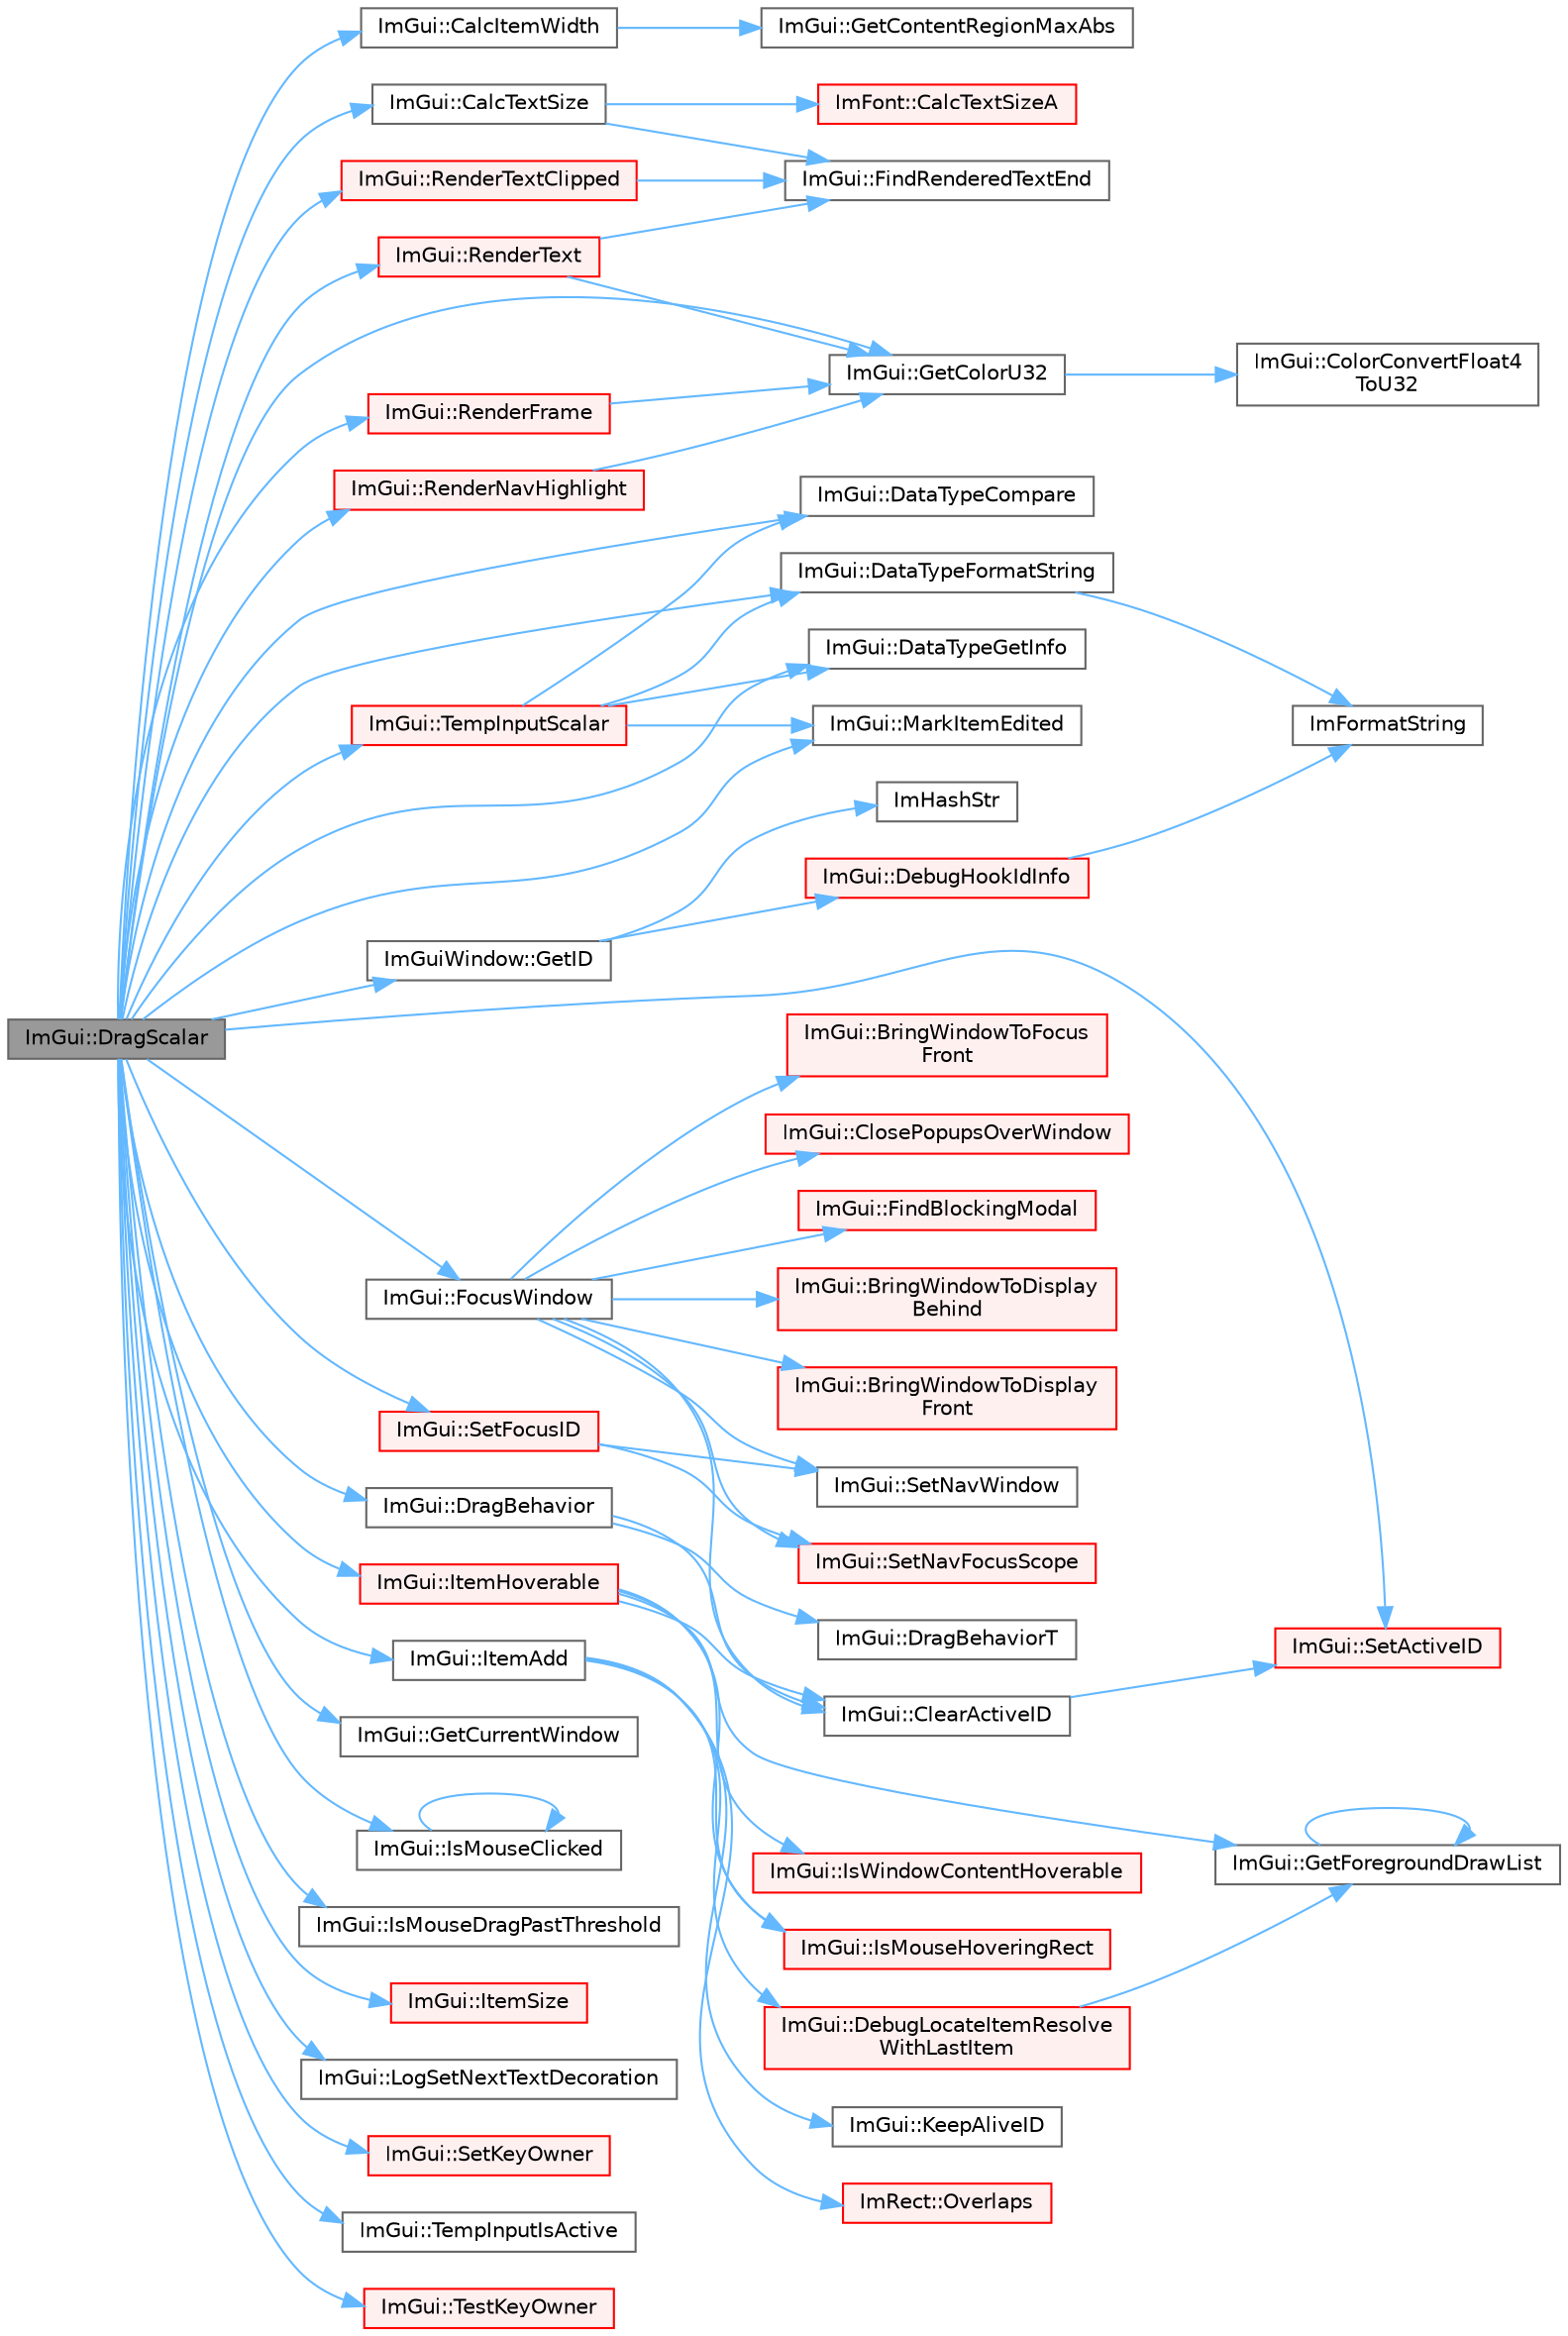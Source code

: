 digraph "ImGui::DragScalar"
{
 // LATEX_PDF_SIZE
  bgcolor="transparent";
  edge [fontname=Helvetica,fontsize=10,labelfontname=Helvetica,labelfontsize=10];
  node [fontname=Helvetica,fontsize=10,shape=box,height=0.2,width=0.4];
  rankdir="LR";
  Node1 [id="Node000001",label="ImGui::DragScalar",height=0.2,width=0.4,color="gray40", fillcolor="grey60", style="filled", fontcolor="black",tooltip=" "];
  Node1 -> Node2 [id="edge1_Node000001_Node000002",color="steelblue1",style="solid",tooltip=" "];
  Node2 [id="Node000002",label="ImGui::CalcItemWidth",height=0.2,width=0.4,color="grey40", fillcolor="white", style="filled",URL="$namespace_im_gui.html#ab3b3ba92ebd8bca4a552dd93321a1994",tooltip=" "];
  Node2 -> Node3 [id="edge2_Node000002_Node000003",color="steelblue1",style="solid",tooltip=" "];
  Node3 [id="Node000003",label="ImGui::GetContentRegionMaxAbs",height=0.2,width=0.4,color="grey40", fillcolor="white", style="filled",URL="$namespace_im_gui.html#adc4d9b0d735ffae1f1598c4df038024c",tooltip=" "];
  Node1 -> Node4 [id="edge3_Node000001_Node000004",color="steelblue1",style="solid",tooltip=" "];
  Node4 [id="Node000004",label="ImGui::CalcTextSize",height=0.2,width=0.4,color="grey40", fillcolor="white", style="filled",URL="$namespace_im_gui.html#a848b9db6cc4a186751c0ecebcaadc33b",tooltip=" "];
  Node4 -> Node5 [id="edge4_Node000004_Node000005",color="steelblue1",style="solid",tooltip=" "];
  Node5 [id="Node000005",label="ImFont::CalcTextSizeA",height=0.2,width=0.4,color="red", fillcolor="#FFF0F0", style="filled",URL="$struct_im_font.html#ad67f64fd206ad197f4b93b1a1ae27cfe",tooltip=" "];
  Node4 -> Node8 [id="edge5_Node000004_Node000008",color="steelblue1",style="solid",tooltip=" "];
  Node8 [id="Node000008",label="ImGui::FindRenderedTextEnd",height=0.2,width=0.4,color="grey40", fillcolor="white", style="filled",URL="$namespace_im_gui.html#a7671e1dbc803a31b06081b52a771d83f",tooltip=" "];
  Node1 -> Node9 [id="edge6_Node000001_Node000009",color="steelblue1",style="solid",tooltip=" "];
  Node9 [id="Node000009",label="ImGui::DataTypeCompare",height=0.2,width=0.4,color="grey40", fillcolor="white", style="filled",URL="$namespace_im_gui.html#aa859c7a74393669eb8418a82b5b174e7",tooltip=" "];
  Node1 -> Node10 [id="edge7_Node000001_Node000010",color="steelblue1",style="solid",tooltip=" "];
  Node10 [id="Node000010",label="ImGui::DataTypeFormatString",height=0.2,width=0.4,color="grey40", fillcolor="white", style="filled",URL="$namespace_im_gui.html#a5fda8e22d0e4721940aefcb7232b1f82",tooltip=" "];
  Node10 -> Node11 [id="edge8_Node000010_Node000011",color="steelblue1",style="solid",tooltip=" "];
  Node11 [id="Node000011",label="ImFormatString",height=0.2,width=0.4,color="grey40", fillcolor="white", style="filled",URL="$imgui_8cpp.html#a75ccaf7d676b1f567ba888ae42ac3809",tooltip=" "];
  Node1 -> Node12 [id="edge9_Node000001_Node000012",color="steelblue1",style="solid",tooltip=" "];
  Node12 [id="Node000012",label="ImGui::DataTypeGetInfo",height=0.2,width=0.4,color="grey40", fillcolor="white", style="filled",URL="$namespace_im_gui.html#a5b25ed1443e5a28d5a5725892e896578",tooltip=" "];
  Node1 -> Node13 [id="edge10_Node000001_Node000013",color="steelblue1",style="solid",tooltip=" "];
  Node13 [id="Node000013",label="ImGui::DragBehavior",height=0.2,width=0.4,color="grey40", fillcolor="white", style="filled",URL="$namespace_im_gui.html#a03fd8ebf820fd67eccfa0ee037df2d0c",tooltip=" "];
  Node13 -> Node14 [id="edge11_Node000013_Node000014",color="steelblue1",style="solid",tooltip=" "];
  Node14 [id="Node000014",label="ImGui::ClearActiveID",height=0.2,width=0.4,color="grey40", fillcolor="white", style="filled",URL="$namespace_im_gui.html#a17ff60ad1e2669130ac38a04d16eb354",tooltip=" "];
  Node14 -> Node15 [id="edge12_Node000014_Node000015",color="steelblue1",style="solid",tooltip=" "];
  Node15 [id="Node000015",label="ImGui::SetActiveID",height=0.2,width=0.4,color="red", fillcolor="#FFF0F0", style="filled",URL="$namespace_im_gui.html#a27b8ace13a8c421ee8405f0cbebe4ead",tooltip=" "];
  Node13 -> Node20 [id="edge13_Node000013_Node000020",color="steelblue1",style="solid",tooltip=" "];
  Node20 [id="Node000020",label="ImGui::DragBehaviorT",height=0.2,width=0.4,color="grey40", fillcolor="white", style="filled",URL="$namespace_im_gui.html#aa777ee3801f15acc2f81a131843039ae",tooltip=" "];
  Node1 -> Node21 [id="edge14_Node000001_Node000021",color="steelblue1",style="solid",tooltip=" "];
  Node21 [id="Node000021",label="ImGui::FocusWindow",height=0.2,width=0.4,color="grey40", fillcolor="white", style="filled",URL="$namespace_im_gui.html#a27aa6f2f3aa11778c6d023b1b223f262",tooltip=" "];
  Node21 -> Node22 [id="edge15_Node000021_Node000022",color="steelblue1",style="solid",tooltip=" "];
  Node22 [id="Node000022",label="ImGui::BringWindowToDisplay\lBehind",height=0.2,width=0.4,color="red", fillcolor="#FFF0F0", style="filled",URL="$namespace_im_gui.html#a8cae2f7a08f820a8d5349d1964603b20",tooltip=" "];
  Node21 -> Node26 [id="edge16_Node000021_Node000026",color="steelblue1",style="solid",tooltip=" "];
  Node26 [id="Node000026",label="ImGui::BringWindowToDisplay\lFront",height=0.2,width=0.4,color="red", fillcolor="#FFF0F0", style="filled",URL="$namespace_im_gui.html#a1f7b95f36d03751c928af7b1b745e959",tooltip=" "];
  Node21 -> Node28 [id="edge17_Node000021_Node000028",color="steelblue1",style="solid",tooltip=" "];
  Node28 [id="Node000028",label="ImGui::BringWindowToFocus\lFront",height=0.2,width=0.4,color="red", fillcolor="#FFF0F0", style="filled",URL="$namespace_im_gui.html#affe95a2dc969f0d15fbd4b588c94ac1a",tooltip=" "];
  Node21 -> Node14 [id="edge18_Node000021_Node000014",color="steelblue1",style="solid",tooltip=" "];
  Node21 -> Node29 [id="edge19_Node000021_Node000029",color="steelblue1",style="solid",tooltip=" "];
  Node29 [id="Node000029",label="ImGui::ClosePopupsOverWindow",height=0.2,width=0.4,color="red", fillcolor="#FFF0F0", style="filled",URL="$namespace_im_gui.html#a0076b153c697cb85e263fcbd59340bce",tooltip=" "];
  Node21 -> Node33 [id="edge20_Node000021_Node000033",color="steelblue1",style="solid",tooltip=" "];
  Node33 [id="Node000033",label="ImGui::FindBlockingModal",height=0.2,width=0.4,color="red", fillcolor="#FFF0F0", style="filled",URL="$namespace_im_gui.html#a196705a4195b41a57470ef6553cb440c",tooltip=" "];
  Node21 -> Node34 [id="edge21_Node000021_Node000034",color="steelblue1",style="solid",tooltip=" "];
  Node34 [id="Node000034",label="ImGui::SetNavFocusScope",height=0.2,width=0.4,color="red", fillcolor="#FFF0F0", style="filled",URL="$namespace_im_gui.html#ada2736a9b034b93ba877f46577bc5e8b",tooltip=" "];
  Node21 -> Node36 [id="edge22_Node000021_Node000036",color="steelblue1",style="solid",tooltip=" "];
  Node36 [id="Node000036",label="ImGui::SetNavWindow",height=0.2,width=0.4,color="grey40", fillcolor="white", style="filled",URL="$namespace_im_gui.html#aa422c756f467e650d67b4fb1b74ff5a1",tooltip=" "];
  Node1 -> Node37 [id="edge23_Node000001_Node000037",color="steelblue1",style="solid",tooltip=" "];
  Node37 [id="Node000037",label="ImGui::GetColorU32",height=0.2,width=0.4,color="grey40", fillcolor="white", style="filled",URL="$namespace_im_gui.html#a0de2d9bd347d9866511eb8d014e62556",tooltip=" "];
  Node37 -> Node38 [id="edge24_Node000037_Node000038",color="steelblue1",style="solid",tooltip=" "];
  Node38 [id="Node000038",label="ImGui::ColorConvertFloat4\lToU32",height=0.2,width=0.4,color="grey40", fillcolor="white", style="filled",URL="$namespace_im_gui.html#abe2691de0b1a71c774ab24cc91564a94",tooltip=" "];
  Node1 -> Node39 [id="edge25_Node000001_Node000039",color="steelblue1",style="solid",tooltip=" "];
  Node39 [id="Node000039",label="ImGui::GetCurrentWindow",height=0.2,width=0.4,color="grey40", fillcolor="white", style="filled",URL="$namespace_im_gui.html#ac452417b5004ca16a814a72cff153526",tooltip=" "];
  Node1 -> Node40 [id="edge26_Node000001_Node000040",color="steelblue1",style="solid",tooltip=" "];
  Node40 [id="Node000040",label="ImGuiWindow::GetID",height=0.2,width=0.4,color="grey40", fillcolor="white", style="filled",URL="$struct_im_gui_window.html#a66400a63bc0b54d7d29e08d1b1b1a42b",tooltip=" "];
  Node40 -> Node41 [id="edge27_Node000040_Node000041",color="steelblue1",style="solid",tooltip=" "];
  Node41 [id="Node000041",label="ImGui::DebugHookIdInfo",height=0.2,width=0.4,color="red", fillcolor="#FFF0F0", style="filled",URL="$namespace_im_gui.html#a5487269f4cb9fb809fd3e797411ed2d7",tooltip=" "];
  Node41 -> Node11 [id="edge28_Node000041_Node000011",color="steelblue1",style="solid",tooltip=" "];
  Node40 -> Node42 [id="edge29_Node000040_Node000042",color="steelblue1",style="solid",tooltip=" "];
  Node42 [id="Node000042",label="ImHashStr",height=0.2,width=0.4,color="grey40", fillcolor="white", style="filled",URL="$imgui_8cpp.html#ab6659b5d67f7a3369e099ce890e12223",tooltip=" "];
  Node1 -> Node43 [id="edge30_Node000001_Node000043",color="steelblue1",style="solid",tooltip=" "];
  Node43 [id="Node000043",label="ImGui::IsMouseClicked",height=0.2,width=0.4,color="grey40", fillcolor="white", style="filled",URL="$namespace_im_gui.html#a2d430db9485d0b3d86d51d5436225495",tooltip=" "];
  Node43 -> Node43 [id="edge31_Node000043_Node000043",color="steelblue1",style="solid",tooltip=" "];
  Node1 -> Node44 [id="edge32_Node000001_Node000044",color="steelblue1",style="solid",tooltip=" "];
  Node44 [id="Node000044",label="ImGui::IsMouseDragPastThreshold",height=0.2,width=0.4,color="grey40", fillcolor="white", style="filled",URL="$namespace_im_gui.html#ad1b3473eaad344022a022acfd45b0f5c",tooltip=" "];
  Node1 -> Node45 [id="edge33_Node000001_Node000045",color="steelblue1",style="solid",tooltip=" "];
  Node45 [id="Node000045",label="ImGui::ItemAdd",height=0.2,width=0.4,color="grey40", fillcolor="white", style="filled",URL="$namespace_im_gui.html#a5de8ecd4c80efdca1af7329a2a48121c",tooltip=" "];
  Node45 -> Node46 [id="edge34_Node000045_Node000046",color="steelblue1",style="solid",tooltip=" "];
  Node46 [id="Node000046",label="ImGui::DebugLocateItemResolve\lWithLastItem",height=0.2,width=0.4,color="red", fillcolor="#FFF0F0", style="filled",URL="$namespace_im_gui.html#ae8ab0d7dfc90af8e82db3ed9e7829219",tooltip=" "];
  Node46 -> Node60 [id="edge35_Node000046_Node000060",color="steelblue1",style="solid",tooltip=" "];
  Node60 [id="Node000060",label="ImGui::GetForegroundDrawList",height=0.2,width=0.4,color="grey40", fillcolor="white", style="filled",URL="$namespace_im_gui.html#a718d48e3636f9df63e4820d0fef34e78",tooltip=" "];
  Node60 -> Node60 [id="edge36_Node000060_Node000060",color="steelblue1",style="solid",tooltip=" "];
  Node45 -> Node61 [id="edge37_Node000045_Node000061",color="steelblue1",style="solid",tooltip=" "];
  Node61 [id="Node000061",label="ImGui::IsMouseHoveringRect",height=0.2,width=0.4,color="red", fillcolor="#FFF0F0", style="filled",URL="$namespace_im_gui.html#ae0b8ea0e06c457316d6aed6c5b2a1c25",tooltip=" "];
  Node45 -> Node65 [id="edge38_Node000045_Node000065",color="steelblue1",style="solid",tooltip=" "];
  Node65 [id="Node000065",label="ImGui::KeepAliveID",height=0.2,width=0.4,color="grey40", fillcolor="white", style="filled",URL="$namespace_im_gui.html#a85a245c78a9f7c351636bdad6e60c488",tooltip=" "];
  Node45 -> Node66 [id="edge39_Node000045_Node000066",color="steelblue1",style="solid",tooltip=" "];
  Node66 [id="Node000066",label="ImRect::Overlaps",height=0.2,width=0.4,color="red", fillcolor="#FFF0F0", style="filled",URL="$struct_im_rect.html#a0af3bade3781e5e7c6afdf71ccfb0d43",tooltip=" "];
  Node1 -> Node67 [id="edge40_Node000001_Node000067",color="steelblue1",style="solid",tooltip=" "];
  Node67 [id="Node000067",label="ImGui::ItemHoverable",height=0.2,width=0.4,color="red", fillcolor="#FFF0F0", style="filled",URL="$namespace_im_gui.html#a1d7304e335dbe35c4d97b67854111ed2",tooltip=" "];
  Node67 -> Node14 [id="edge41_Node000067_Node000014",color="steelblue1",style="solid",tooltip=" "];
  Node67 -> Node60 [id="edge42_Node000067_Node000060",color="steelblue1",style="solid",tooltip=" "];
  Node67 -> Node61 [id="edge43_Node000067_Node000061",color="steelblue1",style="solid",tooltip=" "];
  Node67 -> Node68 [id="edge44_Node000067_Node000068",color="steelblue1",style="solid",tooltip=" "];
  Node68 [id="Node000068",label="ImGui::IsWindowContentHoverable",height=0.2,width=0.4,color="red", fillcolor="#FFF0F0", style="filled",URL="$namespace_im_gui.html#ab3095c274afa3c3d73e1d5cae190f469",tooltip=" "];
  Node1 -> Node70 [id="edge45_Node000001_Node000070",color="steelblue1",style="solid",tooltip=" "];
  Node70 [id="Node000070",label="ImGui::ItemSize",height=0.2,width=0.4,color="red", fillcolor="#FFF0F0", style="filled",URL="$namespace_im_gui.html#aeeb1ec6ae6548173dbf813e7df538c48",tooltip=" "];
  Node1 -> Node72 [id="edge46_Node000001_Node000072",color="steelblue1",style="solid",tooltip=" "];
  Node72 [id="Node000072",label="ImGui::LogSetNextTextDecoration",height=0.2,width=0.4,color="grey40", fillcolor="white", style="filled",URL="$namespace_im_gui.html#a66bc1e61bff5f2170bcd2d7d071eaa22",tooltip=" "];
  Node1 -> Node73 [id="edge47_Node000001_Node000073",color="steelblue1",style="solid",tooltip=" "];
  Node73 [id="Node000073",label="ImGui::MarkItemEdited",height=0.2,width=0.4,color="grey40", fillcolor="white", style="filled",URL="$namespace_im_gui.html#a83036681a36fbee2d35b5b57a1ef72e6",tooltip=" "];
  Node1 -> Node74 [id="edge48_Node000001_Node000074",color="steelblue1",style="solid",tooltip=" "];
  Node74 [id="Node000074",label="ImGui::RenderFrame",height=0.2,width=0.4,color="red", fillcolor="#FFF0F0", style="filled",URL="$namespace_im_gui.html#a621ba649568ede3939d4f10d83b86d04",tooltip=" "];
  Node74 -> Node37 [id="edge49_Node000074_Node000037",color="steelblue1",style="solid",tooltip=" "];
  Node1 -> Node79 [id="edge50_Node000001_Node000079",color="steelblue1",style="solid",tooltip=" "];
  Node79 [id="Node000079",label="ImGui::RenderNavHighlight",height=0.2,width=0.4,color="red", fillcolor="#FFF0F0", style="filled",URL="$namespace_im_gui.html#add2e040b97eeb0857dc7d02876b07b72",tooltip=" "];
  Node79 -> Node37 [id="edge51_Node000079_Node000037",color="steelblue1",style="solid",tooltip=" "];
  Node1 -> Node84 [id="edge52_Node000001_Node000084",color="steelblue1",style="solid",tooltip=" "];
  Node84 [id="Node000084",label="ImGui::RenderText",height=0.2,width=0.4,color="red", fillcolor="#FFF0F0", style="filled",URL="$namespace_im_gui.html#a9971ce57f2a288ac3a12df886c5550d1",tooltip=" "];
  Node84 -> Node8 [id="edge53_Node000084_Node000008",color="steelblue1",style="solid",tooltip=" "];
  Node84 -> Node37 [id="edge54_Node000084_Node000037",color="steelblue1",style="solid",tooltip=" "];
  Node1 -> Node90 [id="edge55_Node000001_Node000090",color="steelblue1",style="solid",tooltip=" "];
  Node90 [id="Node000090",label="ImGui::RenderTextClipped",height=0.2,width=0.4,color="red", fillcolor="#FFF0F0", style="filled",URL="$namespace_im_gui.html#ab362eafae794c7364a6b96ea06f38eb9",tooltip=" "];
  Node90 -> Node8 [id="edge56_Node000090_Node000008",color="steelblue1",style="solid",tooltip=" "];
  Node1 -> Node15 [id="edge57_Node000001_Node000015",color="steelblue1",style="solid",tooltip=" "];
  Node1 -> Node92 [id="edge58_Node000001_Node000092",color="steelblue1",style="solid",tooltip=" "];
  Node92 [id="Node000092",label="ImGui::SetFocusID",height=0.2,width=0.4,color="red", fillcolor="#FFF0F0", style="filled",URL="$namespace_im_gui.html#a8ad578d7141486ff12b59b0c251234e6",tooltip=" "];
  Node92 -> Node34 [id="edge59_Node000092_Node000034",color="steelblue1",style="solid",tooltip=" "];
  Node92 -> Node36 [id="edge60_Node000092_Node000036",color="steelblue1",style="solid",tooltip=" "];
  Node1 -> Node95 [id="edge61_Node000001_Node000095",color="steelblue1",style="solid",tooltip=" "];
  Node95 [id="Node000095",label="ImGui::SetKeyOwner",height=0.2,width=0.4,color="red", fillcolor="#FFF0F0", style="filled",URL="$namespace_im_gui.html#ac415798dd69ab045cda84dd14a52c3ea",tooltip=" "];
  Node1 -> Node100 [id="edge62_Node000001_Node000100",color="steelblue1",style="solid",tooltip=" "];
  Node100 [id="Node000100",label="ImGui::TempInputIsActive",height=0.2,width=0.4,color="grey40", fillcolor="white", style="filled",URL="$namespace_im_gui.html#a4e5c8dd9a681f3b8f8f36b07d84ae0e5",tooltip=" "];
  Node1 -> Node101 [id="edge63_Node000001_Node000101",color="steelblue1",style="solid",tooltip=" "];
  Node101 [id="Node000101",label="ImGui::TempInputScalar",height=0.2,width=0.4,color="red", fillcolor="#FFF0F0", style="filled",URL="$namespace_im_gui.html#a392fed3e7db2a75abf217bf84c6abce9",tooltip=" "];
  Node101 -> Node9 [id="edge64_Node000101_Node000009",color="steelblue1",style="solid",tooltip=" "];
  Node101 -> Node10 [id="edge65_Node000101_Node000010",color="steelblue1",style="solid",tooltip=" "];
  Node101 -> Node12 [id="edge66_Node000101_Node000012",color="steelblue1",style="solid",tooltip=" "];
  Node101 -> Node73 [id="edge67_Node000101_Node000073",color="steelblue1",style="solid",tooltip=" "];
  Node1 -> Node244 [id="edge68_Node000001_Node000244",color="steelblue1",style="solid",tooltip=" "];
  Node244 [id="Node000244",label="ImGui::TestKeyOwner",height=0.2,width=0.4,color="red", fillcolor="#FFF0F0", style="filled",URL="$namespace_im_gui.html#ad12c5be2f1c691e4e6656524248824fb",tooltip=" "];
}
